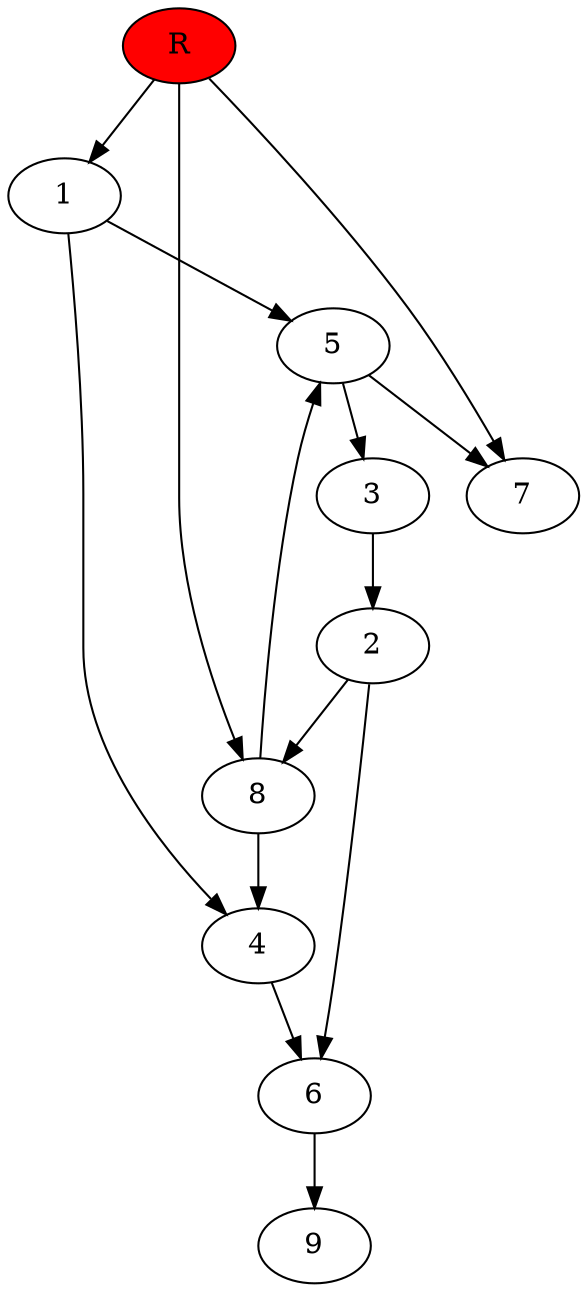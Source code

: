digraph prb34927 {
	1
	2
	3
	4
	5
	6
	7
	8
	R [fillcolor="#ff0000" style=filled]
	1 -> 4
	1 -> 5
	2 -> 6
	2 -> 8
	3 -> 2
	4 -> 6
	5 -> 3
	5 -> 7
	6 -> 9
	8 -> 4
	8 -> 5
	R -> 1
	R -> 7
	R -> 8
}
